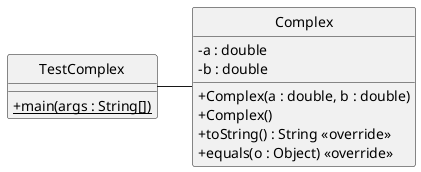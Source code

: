 @startuml
skinparam classAttributeIconSize 0
hide circle

class Complex {
 - a : double
 - b : double
 + Complex(a : double, b : double)
 + Complex()
 + toString() : String <<override>>
 + equals(o : Object) <<override>>
}

class TestComplex {
 + {static} main(args : String[])
}

TestComplex - Complex

@enduml
